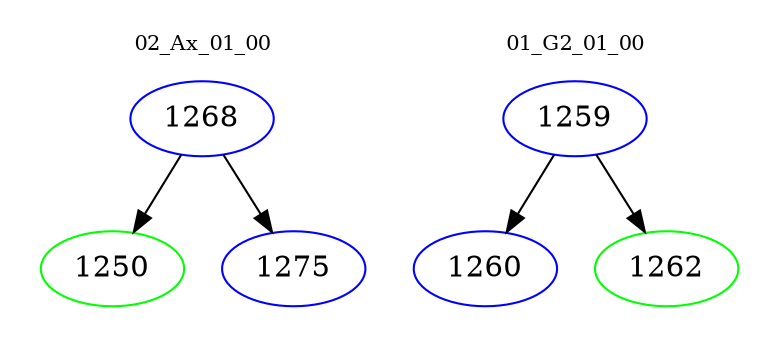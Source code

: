 digraph{
subgraph cluster_0 {
color = white
label = "02_Ax_01_00";
fontsize=10;
T0_1268 [label="1268", color="blue"]
T0_1268 -> T0_1250 [color="black"]
T0_1250 [label="1250", color="green"]
T0_1268 -> T0_1275 [color="black"]
T0_1275 [label="1275", color="blue"]
}
subgraph cluster_1 {
color = white
label = "01_G2_01_00";
fontsize=10;
T1_1259 [label="1259", color="blue"]
T1_1259 -> T1_1260 [color="black"]
T1_1260 [label="1260", color="blue"]
T1_1259 -> T1_1262 [color="black"]
T1_1262 [label="1262", color="green"]
}
}
